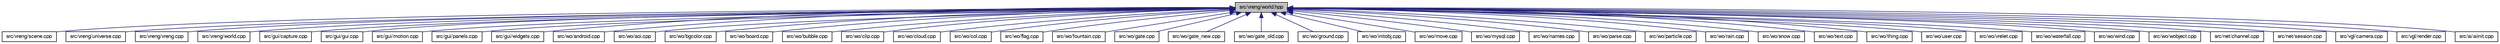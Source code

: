 digraph "src/vreng/world.hpp"
{
 // LATEX_PDF_SIZE
  bgcolor="transparent";
  edge [fontname="FreeSans",fontsize="10",labelfontname="FreeSans",labelfontsize="10"];
  node [fontname="FreeSans",fontsize="10",shape=record];
  Node1 [label="src/vreng/world.hpp",height=0.2,width=0.4,color="black", fillcolor="grey75", style="filled", fontcolor="black",tooltip=" "];
  Node1 -> Node2 [dir="back",color="midnightblue",fontsize="10",style="solid",fontname="FreeSans"];
  Node2 [label="src/vreng/scene.cpp",height=0.2,width=0.4,color="black",URL="$a00080.html",tooltip=" "];
  Node1 -> Node3 [dir="back",color="midnightblue",fontsize="10",style="solid",fontname="FreeSans"];
  Node3 [label="src/vreng/universe.cpp",height=0.2,width=0.4,color="black",URL="$a00125.html",tooltip=" "];
  Node1 -> Node4 [dir="back",color="midnightblue",fontsize="10",style="solid",fontname="FreeSans"];
  Node4 [label="src/vreng/vreng.cpp",height=0.2,width=0.4,color="black",URL="$a00140.html",tooltip=" "];
  Node1 -> Node5 [dir="back",color="midnightblue",fontsize="10",style="solid",fontname="FreeSans"];
  Node5 [label="src/vreng/world.cpp",height=0.2,width=0.4,color="black",URL="$a00146.html",tooltip=" "];
  Node1 -> Node6 [dir="back",color="midnightblue",fontsize="10",style="solid",fontname="FreeSans"];
  Node6 [label="src/gui/capture.cpp",height=0.2,width=0.4,color="black",URL="$a00200.html",tooltip=" "];
  Node1 -> Node7 [dir="back",color="midnightblue",fontsize="10",style="solid",fontname="FreeSans"];
  Node7 [label="src/gui/gui.cpp",height=0.2,width=0.4,color="black",URL="$a00206.html",tooltip=" "];
  Node1 -> Node8 [dir="back",color="midnightblue",fontsize="10",style="solid",fontname="FreeSans"];
  Node8 [label="src/gui/motion.cpp",height=0.2,width=0.4,color="black",URL="$a00224.html",tooltip=" "];
  Node1 -> Node9 [dir="back",color="midnightblue",fontsize="10",style="solid",fontname="FreeSans"];
  Node9 [label="src/gui/panels.cpp",height=0.2,width=0.4,color="black",URL="$a00242.html",tooltip=" "];
  Node1 -> Node10 [dir="back",color="midnightblue",fontsize="10",style="solid",fontname="FreeSans"];
  Node10 [label="src/gui/widgets.cpp",height=0.2,width=0.4,color="black",URL="$a00260.html",tooltip=" "];
  Node1 -> Node11 [dir="back",color="midnightblue",fontsize="10",style="solid",fontname="FreeSans"];
  Node11 [label="src/wo/android.cpp",height=0.2,width=0.4,color="black",URL="$a00272.html",tooltip=" "];
  Node1 -> Node12 [dir="back",color="midnightblue",fontsize="10",style="solid",fontname="FreeSans"];
  Node12 [label="src/wo/aoi.cpp",height=0.2,width=0.4,color="black",URL="$a00290.html",tooltip=" "];
  Node1 -> Node13 [dir="back",color="midnightblue",fontsize="10",style="solid",fontname="FreeSans"];
  Node13 [label="src/wo/bgcolor.cpp",height=0.2,width=0.4,color="black",URL="$a00308.html",tooltip=" "];
  Node1 -> Node14 [dir="back",color="midnightblue",fontsize="10",style="solid",fontname="FreeSans"];
  Node14 [label="src/wo/board.cpp",height=0.2,width=0.4,color="black",URL="$a00314.html",tooltip=" "];
  Node1 -> Node15 [dir="back",color="midnightblue",fontsize="10",style="solid",fontname="FreeSans"];
  Node15 [label="src/wo/bubble.cpp",height=0.2,width=0.4,color="black",URL="$a00326.html",tooltip=" "];
  Node1 -> Node16 [dir="back",color="midnightblue",fontsize="10",style="solid",fontname="FreeSans"];
  Node16 [label="src/wo/clip.cpp",height=0.2,width=0.4,color="black",URL="$a00368.html",tooltip=" "];
  Node1 -> Node17 [dir="back",color="midnightblue",fontsize="10",style="solid",fontname="FreeSans"];
  Node17 [label="src/wo/cloud.cpp",height=0.2,width=0.4,color="black",URL="$a00386.html",tooltip=" "];
  Node1 -> Node18 [dir="back",color="midnightblue",fontsize="10",style="solid",fontname="FreeSans"];
  Node18 [label="src/wo/col.cpp",height=0.2,width=0.4,color="black",URL="$a00392.html",tooltip=" "];
  Node1 -> Node19 [dir="back",color="midnightblue",fontsize="10",style="solid",fontname="FreeSans"];
  Node19 [label="src/wo/flag.cpp",height=0.2,width=0.4,color="black",URL="$a00455.html",tooltip=" "];
  Node1 -> Node20 [dir="back",color="midnightblue",fontsize="10",style="solid",fontname="FreeSans"];
  Node20 [label="src/wo/fountain.cpp",height=0.2,width=0.4,color="black",URL="$a00461.html",tooltip=" "];
  Node1 -> Node21 [dir="back",color="midnightblue",fontsize="10",style="solid",fontname="FreeSans"];
  Node21 [label="src/wo/gate.cpp",height=0.2,width=0.4,color="black",URL="$a00479.html",tooltip=" "];
  Node1 -> Node22 [dir="back",color="midnightblue",fontsize="10",style="solid",fontname="FreeSans"];
  Node22 [label="src/wo/gate_new.cpp",height=0.2,width=0.4,color="black",URL="$a00485.html",tooltip=" "];
  Node1 -> Node23 [dir="back",color="midnightblue",fontsize="10",style="solid",fontname="FreeSans"];
  Node23 [label="src/wo/gate_old.cpp",height=0.2,width=0.4,color="black",URL="$a00491.html",tooltip=" "];
  Node1 -> Node24 [dir="back",color="midnightblue",fontsize="10",style="solid",fontname="FreeSans"];
  Node24 [label="src/wo/ground.cpp",height=0.2,width=0.4,color="black",URL="$a00497.html",tooltip=" "];
  Node1 -> Node25 [dir="back",color="midnightblue",fontsize="10",style="solid",fontname="FreeSans"];
  Node25 [label="src/wo/initobj.cpp",height=0.2,width=0.4,color="black",URL="$a00551.html",tooltip=" "];
  Node1 -> Node26 [dir="back",color="midnightblue",fontsize="10",style="solid",fontname="FreeSans"];
  Node26 [label="src/wo/move.cpp",height=0.2,width=0.4,color="black",URL="$a00593.html",tooltip=" "];
  Node1 -> Node27 [dir="back",color="midnightblue",fontsize="10",style="solid",fontname="FreeSans"];
  Node27 [label="src/wo/mysql.cpp",height=0.2,width=0.4,color="black",URL="$a00611.html",tooltip=" "];
  Node1 -> Node28 [dir="back",color="midnightblue",fontsize="10",style="solid",fontname="FreeSans"];
  Node28 [label="src/wo/names.cpp",height=0.2,width=0.4,color="black",URL="$a00617.html",tooltip=" "];
  Node1 -> Node29 [dir="back",color="midnightblue",fontsize="10",style="solid",fontname="FreeSans"];
  Node29 [label="src/wo/parse.cpp",height=0.2,width=0.4,color="black",URL="$a00635.html",tooltip=" "];
  Node1 -> Node30 [dir="back",color="midnightblue",fontsize="10",style="solid",fontname="FreeSans"];
  Node30 [label="src/wo/particle.cpp",height=0.2,width=0.4,color="black",URL="$a00641.html",tooltip=" "];
  Node1 -> Node31 [dir="back",color="midnightblue",fontsize="10",style="solid",fontname="FreeSans"];
  Node31 [label="src/wo/rain.cpp",height=0.2,width=0.4,color="black",URL="$a00659.html",tooltip=" "];
  Node1 -> Node32 [dir="back",color="midnightblue",fontsize="10",style="solid",fontname="FreeSans"];
  Node32 [label="src/wo/snow.cpp",height=0.2,width=0.4,color="black",URL="$a00707.html",tooltip=" "];
  Node1 -> Node33 [dir="back",color="midnightblue",fontsize="10",style="solid",fontname="FreeSans"];
  Node33 [label="src/wo/text.cpp",height=0.2,width=0.4,color="black",URL="$a00755.html",tooltip=" "];
  Node1 -> Node34 [dir="back",color="midnightblue",fontsize="10",style="solid",fontname="FreeSans"];
  Node34 [label="src/wo/thing.cpp",height=0.2,width=0.4,color="black",URL="$a00761.html",tooltip=" "];
  Node1 -> Node35 [dir="back",color="midnightblue",fontsize="10",style="solid",fontname="FreeSans"];
  Node35 [label="src/wo/user.cpp",height=0.2,width=0.4,color="black",URL="$a00785.html",tooltip=" "];
  Node1 -> Node36 [dir="back",color="midnightblue",fontsize="10",style="solid",fontname="FreeSans"];
  Node36 [label="src/wo/vrelet.cpp",height=0.2,width=0.4,color="black",URL="$a00809.html",tooltip=" "];
  Node1 -> Node37 [dir="back",color="midnightblue",fontsize="10",style="solid",fontname="FreeSans"];
  Node37 [label="src/wo/waterfall.cpp",height=0.2,width=0.4,color="black",URL="$a00833.html",tooltip=" "];
  Node1 -> Node38 [dir="back",color="midnightblue",fontsize="10",style="solid",fontname="FreeSans"];
  Node38 [label="src/wo/wind.cpp",height=0.2,width=0.4,color="black",URL="$a00851.html",tooltip=" "];
  Node1 -> Node39 [dir="back",color="midnightblue",fontsize="10",style="solid",fontname="FreeSans"];
  Node39 [label="src/wo/wobject.cpp",height=0.2,width=0.4,color="black",URL="$a00863.html",tooltip=" "];
  Node1 -> Node40 [dir="back",color="midnightblue",fontsize="10",style="solid",fontname="FreeSans"];
  Node40 [label="src/net/channel.cpp",height=0.2,width=0.4,color="black",URL="$a00869.html",tooltip=" "];
  Node1 -> Node41 [dir="back",color="midnightblue",fontsize="10",style="solid",fontname="FreeSans"];
  Node41 [label="src/net/session.cpp",height=0.2,width=0.4,color="black",URL="$a00917.html",tooltip=" "];
  Node1 -> Node42 [dir="back",color="midnightblue",fontsize="10",style="solid",fontname="FreeSans"];
  Node42 [label="src/vgl/camera.cpp",height=0.2,width=0.4,color="black",URL="$a00944.html",tooltip=" "];
  Node1 -> Node43 [dir="back",color="midnightblue",fontsize="10",style="solid",fontname="FreeSans"];
  Node43 [label="src/vgl/render.cpp",height=0.2,width=0.4,color="black",URL="$a00989.html",tooltip=" "];
  Node1 -> Node44 [dir="back",color="midnightblue",fontsize="10",style="solid",fontname="FreeSans"];
  Node44 [label="src/ai/aiinit.cpp",height=0.2,width=0.4,color="black",URL="$a01349.html",tooltip=" "];
}
